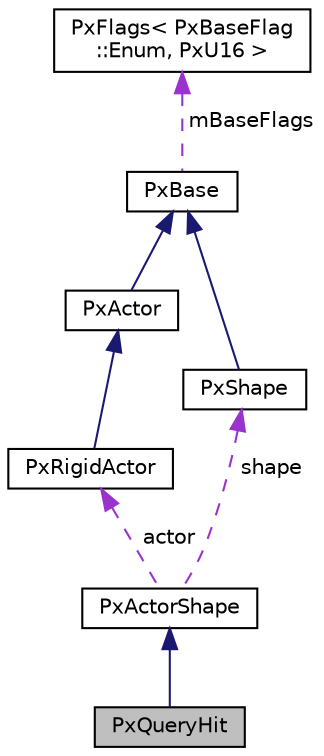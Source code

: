 digraph "PxQueryHit"
{
  edge [fontname="Helvetica",fontsize="10",labelfontname="Helvetica",labelfontsize="10"];
  node [fontname="Helvetica",fontsize="10",shape=record];
  Node6 [label="PxQueryHit",height=0.2,width=0.4,color="black", fillcolor="grey75", style="filled", fontcolor="black"];
  Node7 -> Node6 [dir="back",color="midnightblue",fontsize="10",style="solid",fontname="Helvetica"];
  Node7 [label="PxActorShape",height=0.2,width=0.4,color="black", fillcolor="white", style="filled",URL="$structPxActorShape.html",tooltip="collection of set bits defined in PxHitFlag. "];
  Node8 -> Node7 [dir="back",color="darkorchid3",fontsize="10",style="dashed",label=" actor" ,fontname="Helvetica"];
  Node8 [label="PxRigidActor",height=0.2,width=0.4,color="black", fillcolor="white", style="filled",URL="$classPxRigidActor.html",tooltip="PxRigidActor represents a base class shared between dynamic and static rigid bodies in the physics SD..."];
  Node9 -> Node8 [dir="back",color="midnightblue",fontsize="10",style="solid",fontname="Helvetica"];
  Node9 [label="PxActor",height=0.2,width=0.4,color="black", fillcolor="white", style="filled",URL="$classPxActor.html",tooltip="PxActor is the base class for the main simulation objects in the physics SDK. "];
  Node10 -> Node9 [dir="back",color="midnightblue",fontsize="10",style="solid",fontname="Helvetica"];
  Node10 [label="PxBase",height=0.2,width=0.4,color="black", fillcolor="white", style="filled",URL="$classPxBase.html",tooltip="Base class for objects that can be members of a PxCollection. "];
  Node11 -> Node10 [dir="back",color="darkorchid3",fontsize="10",style="dashed",label=" mBaseFlags" ,fontname="Helvetica"];
  Node11 [label="PxFlags\< PxBaseFlag\l::Enum, PxU16 \>",height=0.2,width=0.4,color="black", fillcolor="white", style="filled",URL="$classPxFlags.html"];
  Node12 -> Node7 [dir="back",color="darkorchid3",fontsize="10",style="dashed",label=" shape" ,fontname="Helvetica"];
  Node12 [label="PxShape",height=0.2,width=0.4,color="black", fillcolor="white", style="filled",URL="$classPxShape.html",tooltip="Abstract class for collision shapes. "];
  Node10 -> Node12 [dir="back",color="midnightblue",fontsize="10",style="solid",fontname="Helvetica"];
}
